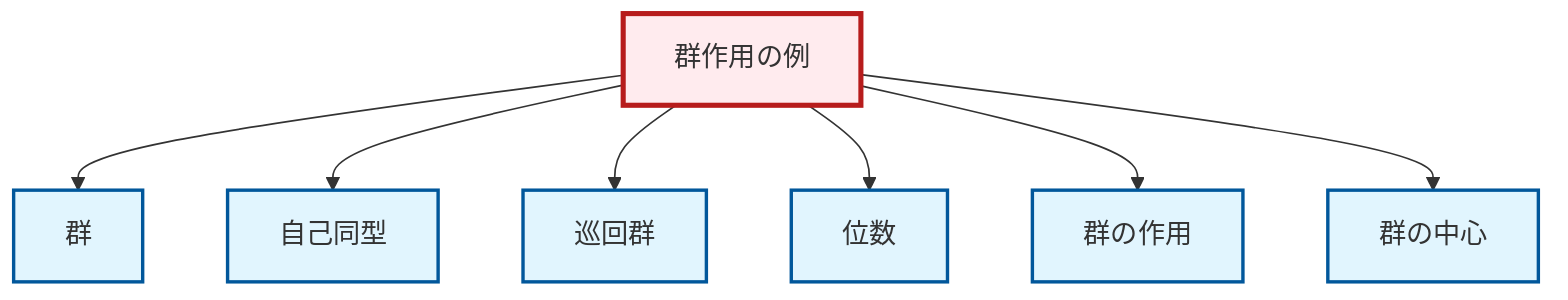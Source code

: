 graph TD
    classDef definition fill:#e1f5fe,stroke:#01579b,stroke-width:2px
    classDef theorem fill:#f3e5f5,stroke:#4a148c,stroke-width:2px
    classDef axiom fill:#fff3e0,stroke:#e65100,stroke-width:2px
    classDef example fill:#e8f5e9,stroke:#1b5e20,stroke-width:2px
    classDef current fill:#ffebee,stroke:#b71c1c,stroke-width:3px
    def-cyclic-group["巡回群"]:::definition
    def-center-of-group["群の中心"]:::definition
    ex-group-action-examples["群作用の例"]:::example
    def-group["群"]:::definition
    def-order["位数"]:::definition
    def-automorphism["自己同型"]:::definition
    def-group-action["群の作用"]:::definition
    ex-group-action-examples --> def-group
    ex-group-action-examples --> def-automorphism
    ex-group-action-examples --> def-cyclic-group
    ex-group-action-examples --> def-order
    ex-group-action-examples --> def-group-action
    ex-group-action-examples --> def-center-of-group
    class ex-group-action-examples current